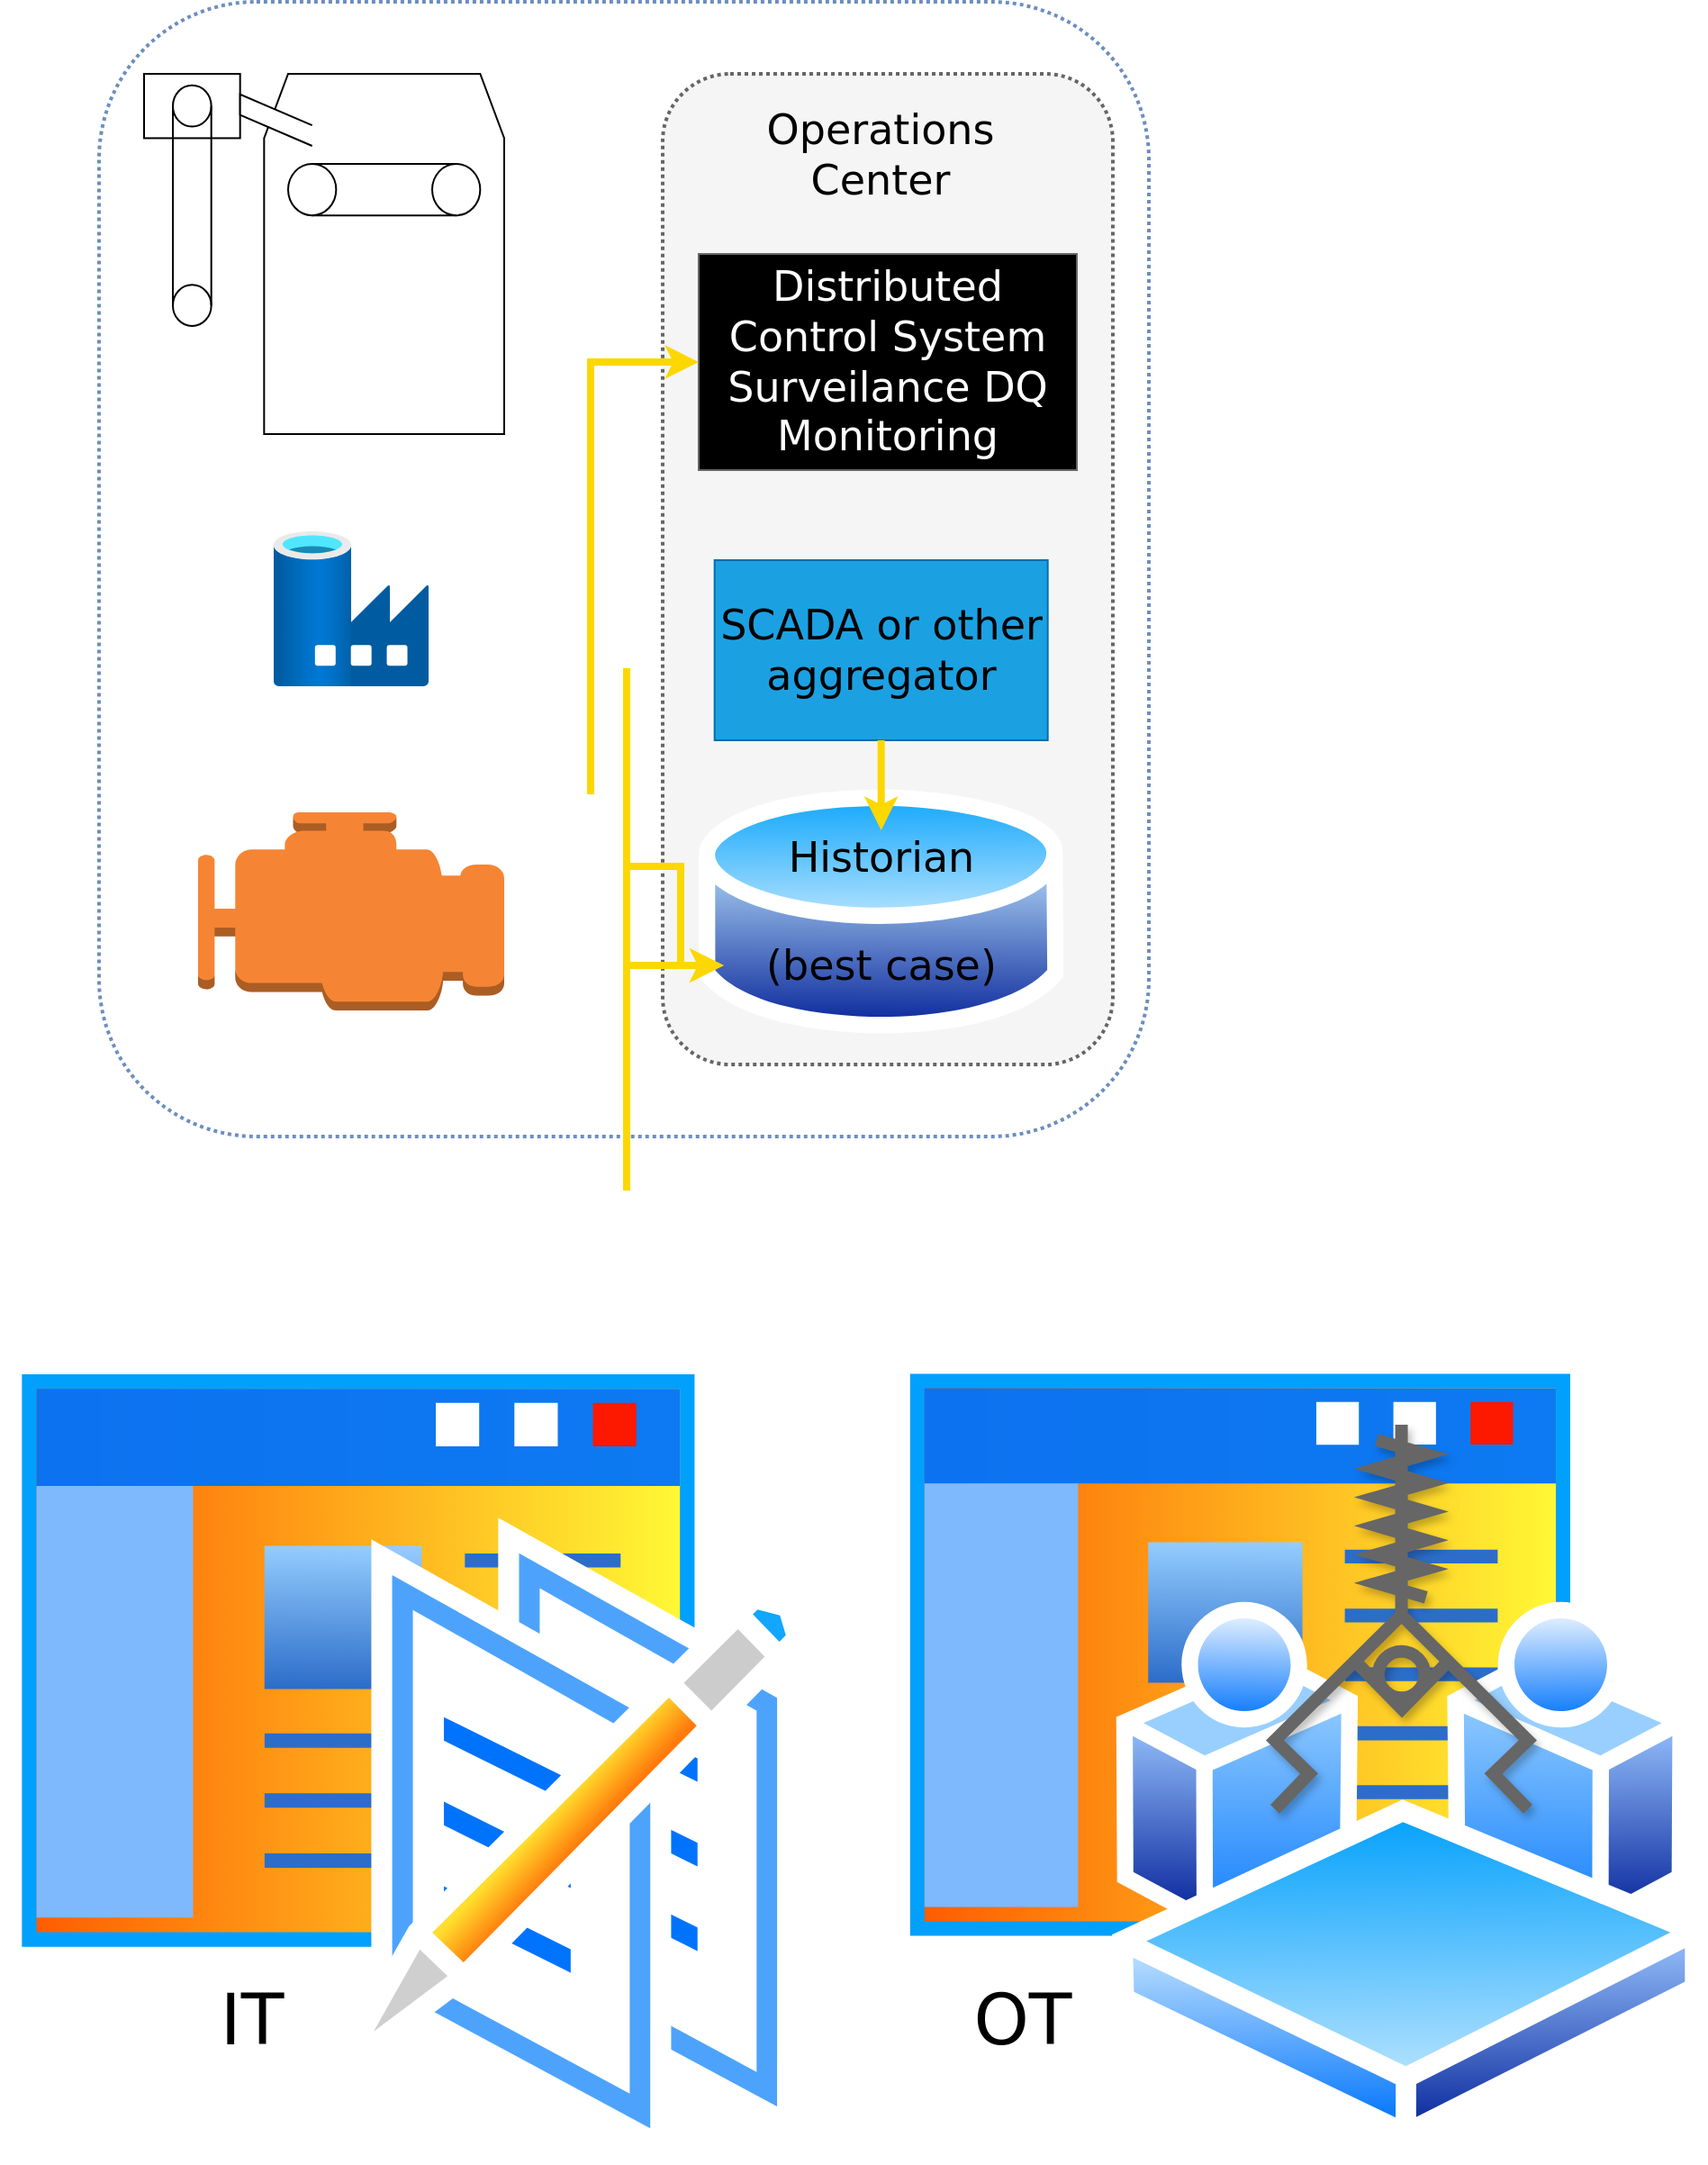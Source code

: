 <mxfile version="16.5.1" type="device"><diagram id="GpXNul5H59b5kgnJw6_x" name="Page-1"><mxGraphModel dx="1394" dy="817" grid="1" gridSize="10" guides="1" tooltips="1" connect="1" arrows="1" fold="1" page="1" pageScale="1" pageWidth="1169" pageHeight="827" math="0" shadow="0"><root><mxCell id="0"/><mxCell id="1" parent="0"/><mxCell id="FBE2WAQp3qmkSuo3872_-14" value="" style="rounded=1;whiteSpace=wrap;html=1;fontFamily=Dejavu Sans;fontSize=23;fillColor=none;strokeColor=#6c8ebf;dashed=1;dashPattern=1 1;strokeWidth=2;" vertex="1" parent="1"><mxGeometry x="237" y="120" width="583" height="630" as="geometry"/></mxCell><mxCell id="FBE2WAQp3qmkSuo3872_-12" value="" style="rounded=1;whiteSpace=wrap;html=1;fontFamily=Dejavu Sans;fontSize=23;fontColor=#333333;fillColor=#f5f5f5;strokeColor=#666666;dashed=1;dashPattern=1 1;strokeWidth=2;" vertex="1" parent="1"><mxGeometry x="550" y="160" width="250" height="550" as="geometry"/></mxCell><mxCell id="FBE2WAQp3qmkSuo3872_-4" value="" style="aspect=fixed;html=1;points=[];align=center;image;fontSize=12;image=img/lib/azure2/databases/Data_Factory.svg;fillColor=none;" vertex="1" parent="1"><mxGeometry x="334" y="414" width="86" height="86" as="geometry"/></mxCell><mxCell id="FBE2WAQp3qmkSuo3872_-5" value="" style="outlineConnect=0;dashed=0;verticalLabelPosition=bottom;verticalAlign=top;align=center;html=1;shape=mxgraph.aws3.emr_engine;fillColor=#F58534;gradientColor=none;" vertex="1" parent="1"><mxGeometry x="292" y="570" width="170" height="110" as="geometry"/></mxCell><mxCell id="FBE2WAQp3qmkSuo3872_-6" value="" style="group" vertex="1" connectable="0" parent="1"><mxGeometry x="262" y="160" width="200" height="200" as="geometry"/></mxCell><mxCell id="FBE2WAQp3qmkSuo3872_-2" value="" style="shape=mxgraph.pid.driers.drier_(roller_conveyor_belt);html=1;pointerEvents=1;align=center;verticalLabelPosition=bottom;verticalAlign=top;dashed=0;" vertex="1" parent="FBE2WAQp3qmkSuo3872_-6"><mxGeometry x="66.667" width="133.333" height="200" as="geometry"/></mxCell><mxCell id="FBE2WAQp3qmkSuo3872_-3" value="" style="verticalLabelPosition=bottom;outlineConnect=0;align=center;dashed=0;html=1;verticalAlign=top;shape=mxgraph.pid.misc.belt_skimmer;" vertex="1" parent="FBE2WAQp3qmkSuo3872_-6"><mxGeometry width="93.333" height="140" as="geometry"/></mxCell><mxCell id="FBE2WAQp3qmkSuo3872_-7" value="" style="aspect=fixed;perimeter=ellipsePerimeter;html=1;align=center;shadow=0;dashed=0;spacingTop=3;image;image=img/lib/active_directory/database.svg;fillColor=none;" vertex="1" parent="1"><mxGeometry x="570" y="550" width="202.69" height="150" as="geometry"/></mxCell><mxCell id="FBE2WAQp3qmkSuo3872_-8" value="Historian" style="text;html=1;strokeColor=none;fillColor=none;align=center;verticalAlign=middle;whiteSpace=wrap;rounded=0;fontFamily=Dejavu Sans;fontSize=23;" vertex="1" parent="1"><mxGeometry x="583.84" y="580" width="175" height="30" as="geometry"/></mxCell><mxCell id="FBE2WAQp3qmkSuo3872_-9" value="(best case)" style="text;html=1;strokeColor=none;fillColor=none;align=center;verticalAlign=middle;whiteSpace=wrap;rounded=0;fontFamily=Dejavu Sans;fontSize=23;" vertex="1" parent="1"><mxGeometry x="583.84" y="640" width="175" height="30" as="geometry"/></mxCell><mxCell id="FBE2WAQp3qmkSuo3872_-10" value="SCADA or other aggregator" style="rounded=0;whiteSpace=wrap;html=1;fontFamily=Dejavu Sans;fontSize=23;fillColor=#1ba1e2;strokeColor=#006EAF;fontColor=#000000;" vertex="1" parent="1"><mxGeometry x="578.84" y="430" width="185" height="100" as="geometry"/></mxCell><mxCell id="FBE2WAQp3qmkSuo3872_-11" value="Distributed Control System Surveilance DQ Monitoring" style="rounded=0;whiteSpace=wrap;html=1;fontFamily=Dejavu Sans;fontSize=23;fillColor=#000000;strokeColor=#666666;fontColor=#FFFFFF;" vertex="1" parent="1"><mxGeometry x="570" y="260" width="210" height="120" as="geometry"/></mxCell><mxCell id="FBE2WAQp3qmkSuo3872_-13" value="Operations&lt;br&gt;Center" style="text;html=1;strokeColor=none;fillColor=none;align=center;verticalAlign=middle;whiteSpace=wrap;rounded=0;fontFamily=Dejavu Sans;fontSize=23;fontColor=#000000;" vertex="1" parent="1"><mxGeometry x="641.34" y="190" width="60" height="30" as="geometry"/></mxCell><mxCell id="FBE2WAQp3qmkSuo3872_-15" value="" style="endArrow=classic;html=1;rounded=0;fontFamily=Dejavu Sans;fontSize=23;fontColor=#000000;entryX=0;entryY=0.5;entryDx=0;entryDy=0;strokeColor=#FDD700;strokeWidth=4;" edge="1" parent="1" target="FBE2WAQp3qmkSuo3872_-11"><mxGeometry width="50" height="50" relative="1" as="geometry"><mxPoint x="510" y="560" as="sourcePoint"/><mxPoint x="512" y="490" as="targetPoint"/><Array as="points"><mxPoint x="510" y="320"/></Array></mxGeometry></mxCell><mxCell id="FBE2WAQp3qmkSuo3872_-16" value="" style="endArrow=classic;html=1;rounded=0;fontFamily=Dejavu Sans;fontSize=23;fontColor=#000000;strokeColor=#FDD700;strokeWidth=4;" edge="1" parent="1" source="FBE2WAQp3qmkSuo3872_-10" target="FBE2WAQp3qmkSuo3872_-8"><mxGeometry width="50" height="50" relative="1" as="geometry"><mxPoint x="700" y="470" as="sourcePoint"/><mxPoint x="750" y="420" as="targetPoint"/></mxGeometry></mxCell><mxCell id="FBE2WAQp3qmkSuo3872_-17" value="" style="endArrow=classic;html=1;rounded=0;fontFamily=Dejavu Sans;fontSize=23;fontColor=#000000;strokeColor=#FDD700;strokeWidth=4;entryX=0;entryY=0.5;entryDx=0;entryDy=0;" edge="1" parent="1" target="FBE2WAQp3qmkSuo3872_-9"><mxGeometry width="50" height="50" relative="1" as="geometry"><mxPoint x="530" y="780" as="sourcePoint"/><mxPoint x="750" y="420" as="targetPoint"/><Array as="points"><mxPoint x="530" y="655"/></Array></mxGeometry></mxCell><mxCell id="FBE2WAQp3qmkSuo3872_-18" value="" style="endArrow=classic;html=1;rounded=0;fontFamily=Dejavu Sans;fontSize=23;fontColor=#000000;strokeColor=#FDD700;strokeWidth=4;entryX=0;entryY=0.5;entryDx=0;entryDy=0;" edge="1" parent="1"><mxGeometry width="50" height="50" relative="1" as="geometry"><mxPoint x="530" y="490" as="sourcePoint"/><mxPoint x="583.84" y="655" as="targetPoint"/><Array as="points"><mxPoint x="530" y="655"/></Array></mxGeometry></mxCell><mxCell id="FBE2WAQp3qmkSuo3872_-19" value="" style="endArrow=classic;html=1;rounded=0;fontFamily=Dejavu Sans;fontSize=23;fontColor=#000000;strokeColor=#FDD700;strokeWidth=4;entryX=0;entryY=0.5;entryDx=0;entryDy=0;" edge="1" parent="1"><mxGeometry width="50" height="50" relative="1" as="geometry"><mxPoint x="530" y="490" as="sourcePoint"/><mxPoint x="583.84" y="655" as="targetPoint"/><Array as="points"><mxPoint x="530" y="600"/><mxPoint x="560" y="600"/><mxPoint x="560" y="655"/></Array></mxGeometry></mxCell><mxCell id="FBE2WAQp3qmkSuo3872_-21" value="" style="aspect=fixed;perimeter=ellipsePerimeter;html=1;align=center;shadow=0;dashed=0;spacingTop=3;image;image=img/lib/active_directory/workspace_site.svg;dashPattern=1 1;fontFamily=Dejavu Sans;fontSize=23;fontColor=#000000;strokeWidth=2;fillColor=none;" vertex="1" parent="1"><mxGeometry x="675.72" y="870" width="453.61" height="440" as="geometry"/></mxCell><mxCell id="FBE2WAQp3qmkSuo3872_-22" value="" style="verticalLabelPosition=bottom;aspect=fixed;html=1;verticalAlign=top;strokeColor=#666666;fillColor=default;align=center;outlineConnect=0;shape=mxgraph.fluid_power.x12430;points=[[0.5,0,0],[0,1,0],[1,1,0]];fontFamily=Dejavu Sans;fontSize=23;fontColor=#000000;strokeWidth=7;shadow=1;" vertex="1" parent="1"><mxGeometry x="890" y="910" width="140.49" height="213.39" as="geometry"/></mxCell><mxCell id="FBE2WAQp3qmkSuo3872_-25" value="IT" style="text;html=1;strokeColor=none;fillColor=none;align=center;verticalAlign=middle;whiteSpace=wrap;rounded=0;shadow=1;fontFamily=Dejavu Sans;fontSize=39;fontColor=#000000;" vertex="1" parent="1"><mxGeometry x="292" y="1226" width="60" height="30" as="geometry"/></mxCell><mxCell id="FBE2WAQp3qmkSuo3872_-26" value="" style="aspect=fixed;perimeter=ellipsePerimeter;html=1;align=center;shadow=0;dashed=0;spacingTop=3;image;image=img/lib/active_directory/wiki_site.svg;fontFamily=Dejavu Sans;fontSize=23;fontColor=#000000;strokeColor=#666666;strokeWidth=7;fillColor=default;" vertex="1" parent="1"><mxGeometry x="182" y="870" width="450" height="450" as="geometry"/></mxCell><mxCell id="FBE2WAQp3qmkSuo3872_-27" value="OT" style="text;html=1;strokeColor=none;fillColor=none;align=center;verticalAlign=middle;whiteSpace=wrap;rounded=0;shadow=1;fontFamily=Dejavu Sans;fontSize=39;fontColor=#000000;" vertex="1" parent="1"><mxGeometry x="720" y="1226" width="60" height="30" as="geometry"/></mxCell></root></mxGraphModel></diagram></mxfile>